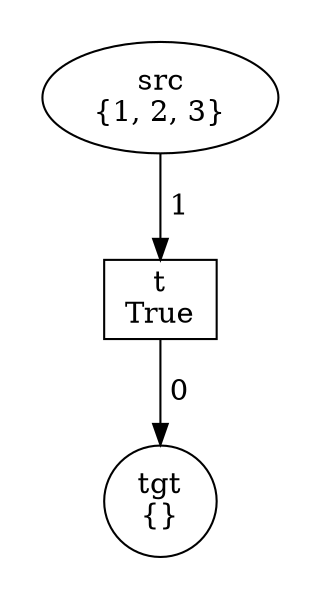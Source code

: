digraph {
  node [label="N", fillcolor="#FFFFFF", fontcolor="#000000", style=filled];
  edge [style="solid"];
  graph [splines="true", overlap="false"];
  subgraph cluster_1771060786320 {
    graph [
      style="invis"
    ];
    node_1
      [
        shape="ellipse"
        label="tgt\n{}"
        tooltip="tgt"
        id="node_1"
      ];
    node_2
      [
        shape="rectangle"
        label="t\nTrue"
        tooltip="t"
        id="node_2"
      ];
    node_0
      [
        shape="ellipse"
        label="src\n{1, 2, 3}"
        tooltip="src"
        id="node_0"
      ];
    node_0 -> node_2
      [
        arrowhead="normal"
        label=" 1 "
      ];
    node_2 -> node_1
      [
        arrowhead="normal"
        label=" 0 "
      ];
  }
}